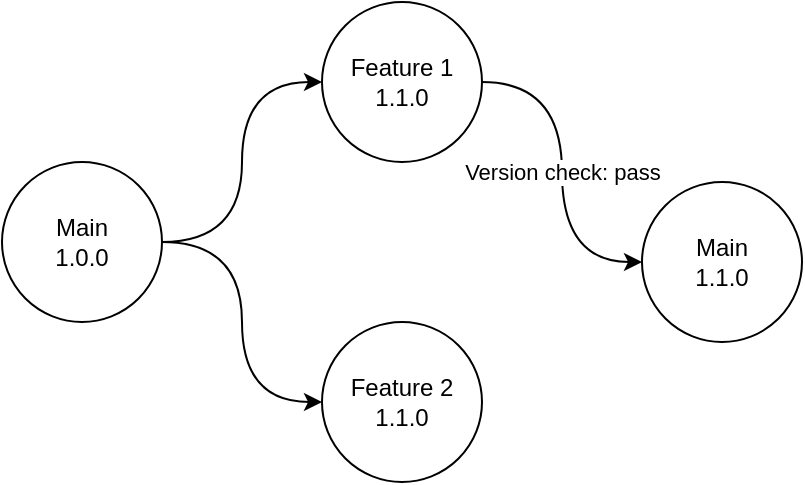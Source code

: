<mxfile version="20.0.3" type="github">
  <diagram id="PkDQmxIGIWsEDzeS_bdA" name="Page-1">
    <mxGraphModel dx="1422" dy="762" grid="1" gridSize="10" guides="1" tooltips="1" connect="1" arrows="1" fold="1" page="1" pageScale="1" pageWidth="827" pageHeight="1169" math="0" shadow="0">
      <root>
        <mxCell id="0" />
        <mxCell id="1" parent="0" />
        <mxCell id="SztDgOujnsKvbNPGTbHN-4" style="edgeStyle=orthogonalEdgeStyle;rounded=0;orthogonalLoop=1;jettySize=auto;html=1;entryX=0;entryY=0.5;entryDx=0;entryDy=0;curved=1;" edge="1" parent="1" source="SztDgOujnsKvbNPGTbHN-1" target="SztDgOujnsKvbNPGTbHN-2">
          <mxGeometry relative="1" as="geometry" />
        </mxCell>
        <mxCell id="SztDgOujnsKvbNPGTbHN-5" style="edgeStyle=orthogonalEdgeStyle;rounded=0;orthogonalLoop=1;jettySize=auto;html=1;curved=1;" edge="1" parent="1" source="SztDgOujnsKvbNPGTbHN-1" target="SztDgOujnsKvbNPGTbHN-3">
          <mxGeometry relative="1" as="geometry" />
        </mxCell>
        <mxCell id="SztDgOujnsKvbNPGTbHN-1" value="Main&lt;br&gt;1.0.0" style="ellipse;whiteSpace=wrap;html=1;aspect=fixed;" vertex="1" parent="1">
          <mxGeometry x="80" y="160" width="80" height="80" as="geometry" />
        </mxCell>
        <mxCell id="SztDgOujnsKvbNPGTbHN-7" value="Version check: pass" style="edgeStyle=orthogonalEdgeStyle;curved=1;rounded=0;orthogonalLoop=1;jettySize=auto;html=1;entryX=0;entryY=0.5;entryDx=0;entryDy=0;" edge="1" parent="1" source="SztDgOujnsKvbNPGTbHN-2" target="SztDgOujnsKvbNPGTbHN-6">
          <mxGeometry relative="1" as="geometry" />
        </mxCell>
        <mxCell id="SztDgOujnsKvbNPGTbHN-2" value="Feature 1&lt;br&gt;1.1.0" style="ellipse;whiteSpace=wrap;html=1;aspect=fixed;" vertex="1" parent="1">
          <mxGeometry x="240" y="80" width="80" height="80" as="geometry" />
        </mxCell>
        <mxCell id="SztDgOujnsKvbNPGTbHN-3" value="Feature 2&lt;br&gt;1.1.0" style="ellipse;whiteSpace=wrap;html=1;aspect=fixed;" vertex="1" parent="1">
          <mxGeometry x="240" y="240" width="80" height="80" as="geometry" />
        </mxCell>
        <mxCell id="SztDgOujnsKvbNPGTbHN-6" value="Main&lt;br&gt;1.1.0" style="ellipse;whiteSpace=wrap;html=1;aspect=fixed;" vertex="1" parent="1">
          <mxGeometry x="400" y="170" width="80" height="80" as="geometry" />
        </mxCell>
      </root>
    </mxGraphModel>
  </diagram>
</mxfile>
